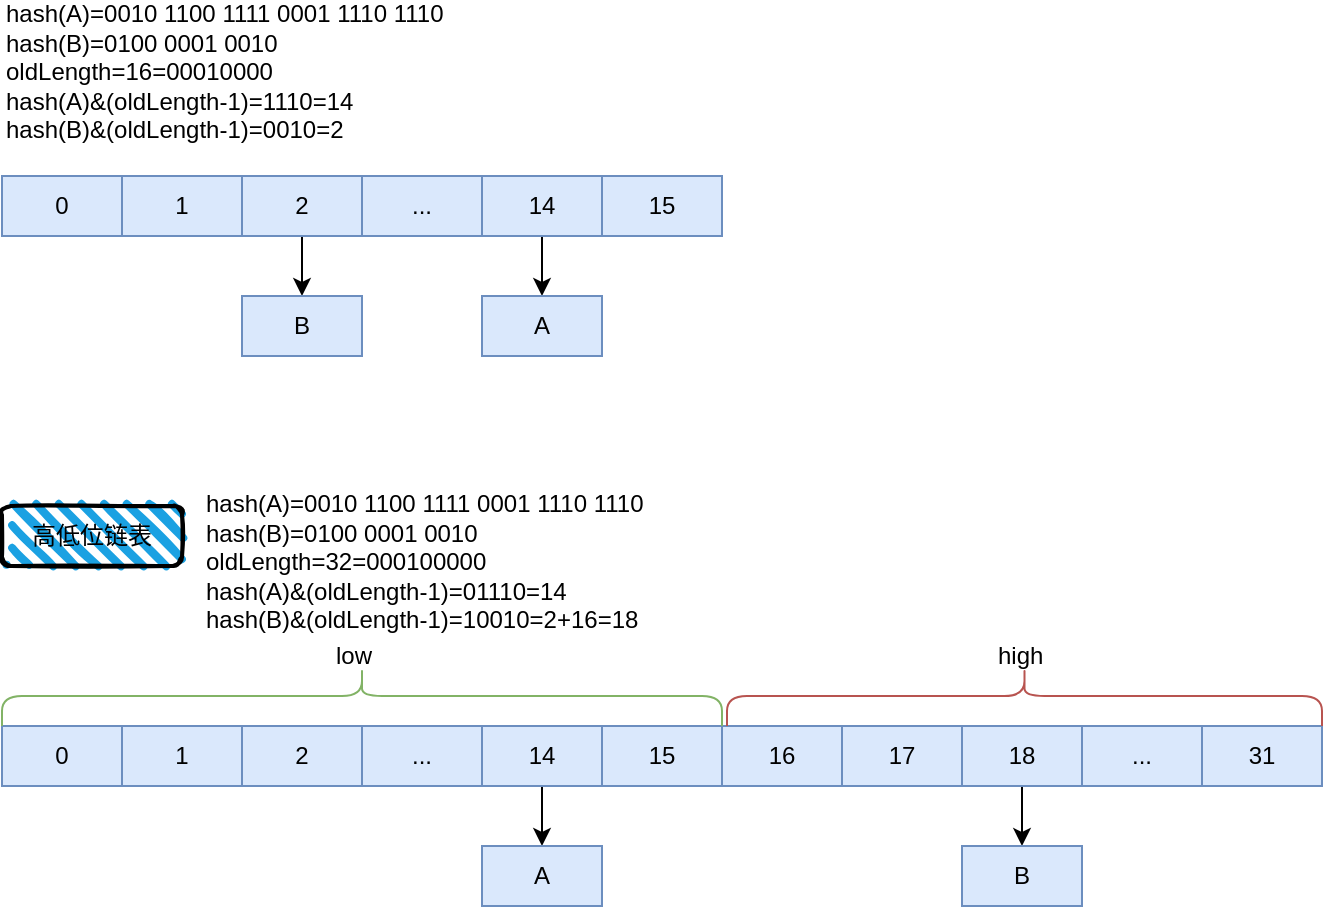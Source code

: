 <mxfile version="22.1.7" type="github">
  <diagram name="第 1 页" id="isn1Cu2503PfdI5gO5kN">
    <mxGraphModel dx="1426" dy="759" grid="1" gridSize="10" guides="1" tooltips="1" connect="1" arrows="1" fold="1" page="1" pageScale="1" pageWidth="827" pageHeight="1169" math="0" shadow="0">
      <root>
        <mxCell id="0" />
        <mxCell id="1" parent="0" />
        <mxCell id="ahwWnJTDRQThEhroogag-1" value="0" style="rounded=0;whiteSpace=wrap;html=1;fillColor=#dae8fc;strokeColor=#6c8ebf;" parent="1" vertex="1">
          <mxGeometry x="20" y="180" width="60" height="30" as="geometry" />
        </mxCell>
        <mxCell id="ahwWnJTDRQThEhroogag-2" value="1" style="rounded=0;whiteSpace=wrap;html=1;fillColor=#dae8fc;strokeColor=#6c8ebf;" parent="1" vertex="1">
          <mxGeometry x="80" y="180" width="60" height="30" as="geometry" />
        </mxCell>
        <mxCell id="SiWrspfLqqCoKdUYnv76-4" style="edgeStyle=orthogonalEdgeStyle;rounded=0;orthogonalLoop=1;jettySize=auto;html=1;entryX=0.5;entryY=0;entryDx=0;entryDy=0;exitX=0.5;exitY=1;exitDx=0;exitDy=0;" edge="1" parent="1" source="SiWrspfLqqCoKdUYnv76-2" target="ahwWnJTDRQThEhroogag-7">
          <mxGeometry relative="1" as="geometry">
            <mxPoint x="170" y="210" as="sourcePoint" />
          </mxGeometry>
        </mxCell>
        <mxCell id="SiWrspfLqqCoKdUYnv76-6" style="edgeStyle=orthogonalEdgeStyle;rounded=0;orthogonalLoop=1;jettySize=auto;html=1;exitX=0.5;exitY=1;exitDx=0;exitDy=0;entryX=0.5;entryY=0;entryDx=0;entryDy=0;" edge="1" parent="1" source="ahwWnJTDRQThEhroogag-3" target="SiWrspfLqqCoKdUYnv76-5">
          <mxGeometry relative="1" as="geometry" />
        </mxCell>
        <mxCell id="ahwWnJTDRQThEhroogag-3" value="2" style="rounded=0;whiteSpace=wrap;html=1;fillColor=#dae8fc;strokeColor=#6c8ebf;" parent="1" vertex="1">
          <mxGeometry x="140" y="180" width="60" height="30" as="geometry" />
        </mxCell>
        <mxCell id="ahwWnJTDRQThEhroogag-7" value="A" style="rounded=0;whiteSpace=wrap;html=1;fillColor=#dae8fc;strokeColor=#6c8ebf;" parent="1" vertex="1">
          <mxGeometry x="260" y="240" width="60" height="30" as="geometry" />
        </mxCell>
        <mxCell id="ahwWnJTDRQThEhroogag-24" value="高低位链表" style="rounded=1;whiteSpace=wrap;html=1;strokeWidth=2;fillWeight=4;hachureGap=8;hachureAngle=45;fillColor=#1ba1e2;sketch=1;" parent="1" vertex="1">
          <mxGeometry x="20" y="345" width="90" height="30" as="geometry" />
        </mxCell>
        <mxCell id="SiWrspfLqqCoKdUYnv76-1" value="..." style="rounded=0;whiteSpace=wrap;html=1;fillColor=#dae8fc;strokeColor=#6c8ebf;" vertex="1" parent="1">
          <mxGeometry x="200" y="180" width="60" height="30" as="geometry" />
        </mxCell>
        <mxCell id="SiWrspfLqqCoKdUYnv76-2" value="14" style="rounded=0;whiteSpace=wrap;html=1;fillColor=#dae8fc;strokeColor=#6c8ebf;" vertex="1" parent="1">
          <mxGeometry x="260" y="180" width="60" height="30" as="geometry" />
        </mxCell>
        <mxCell id="SiWrspfLqqCoKdUYnv76-3" value="15" style="rounded=0;whiteSpace=wrap;html=1;fillColor=#dae8fc;strokeColor=#6c8ebf;" vertex="1" parent="1">
          <mxGeometry x="320" y="180" width="60" height="30" as="geometry" />
        </mxCell>
        <mxCell id="SiWrspfLqqCoKdUYnv76-5" value="B" style="rounded=0;whiteSpace=wrap;html=1;fillColor=#dae8fc;strokeColor=#6c8ebf;" vertex="1" parent="1">
          <mxGeometry x="140" y="240" width="60" height="30" as="geometry" />
        </mxCell>
        <mxCell id="SiWrspfLqqCoKdUYnv76-7" value="0" style="rounded=0;whiteSpace=wrap;html=1;fillColor=#dae8fc;strokeColor=#6c8ebf;" vertex="1" parent="1">
          <mxGeometry x="20" y="455" width="60" height="30" as="geometry" />
        </mxCell>
        <mxCell id="SiWrspfLqqCoKdUYnv76-8" value="1" style="rounded=0;whiteSpace=wrap;html=1;fillColor=#dae8fc;strokeColor=#6c8ebf;" vertex="1" parent="1">
          <mxGeometry x="80" y="455" width="60" height="30" as="geometry" />
        </mxCell>
        <mxCell id="SiWrspfLqqCoKdUYnv76-9" style="edgeStyle=orthogonalEdgeStyle;rounded=0;orthogonalLoop=1;jettySize=auto;html=1;entryX=0.5;entryY=0;entryDx=0;entryDy=0;exitX=0.5;exitY=1;exitDx=0;exitDy=0;" edge="1" parent="1" source="SiWrspfLqqCoKdUYnv76-14" target="SiWrspfLqqCoKdUYnv76-12">
          <mxGeometry relative="1" as="geometry">
            <mxPoint x="170" y="485" as="sourcePoint" />
          </mxGeometry>
        </mxCell>
        <mxCell id="SiWrspfLqqCoKdUYnv76-11" value="2" style="rounded=0;whiteSpace=wrap;html=1;fillColor=#dae8fc;strokeColor=#6c8ebf;" vertex="1" parent="1">
          <mxGeometry x="140" y="455" width="60" height="30" as="geometry" />
        </mxCell>
        <mxCell id="SiWrspfLqqCoKdUYnv76-12" value="A" style="rounded=0;whiteSpace=wrap;html=1;fillColor=#dae8fc;strokeColor=#6c8ebf;" vertex="1" parent="1">
          <mxGeometry x="260" y="515" width="60" height="30" as="geometry" />
        </mxCell>
        <mxCell id="SiWrspfLqqCoKdUYnv76-13" value="..." style="rounded=0;whiteSpace=wrap;html=1;fillColor=#dae8fc;strokeColor=#6c8ebf;" vertex="1" parent="1">
          <mxGeometry x="200" y="455" width="60" height="30" as="geometry" />
        </mxCell>
        <mxCell id="SiWrspfLqqCoKdUYnv76-14" value="14" style="rounded=0;whiteSpace=wrap;html=1;fillColor=#dae8fc;strokeColor=#6c8ebf;" vertex="1" parent="1">
          <mxGeometry x="260" y="455" width="60" height="30" as="geometry" />
        </mxCell>
        <mxCell id="SiWrspfLqqCoKdUYnv76-15" value="15" style="rounded=0;whiteSpace=wrap;html=1;fillColor=#dae8fc;strokeColor=#6c8ebf;" vertex="1" parent="1">
          <mxGeometry x="320" y="455" width="60" height="30" as="geometry" />
        </mxCell>
        <mxCell id="SiWrspfLqqCoKdUYnv76-17" value="16" style="rounded=0;whiteSpace=wrap;html=1;fillColor=#dae8fc;strokeColor=#6c8ebf;" vertex="1" parent="1">
          <mxGeometry x="380" y="455" width="60" height="30" as="geometry" />
        </mxCell>
        <mxCell id="SiWrspfLqqCoKdUYnv76-18" value="17" style="rounded=0;whiteSpace=wrap;html=1;fillColor=#dae8fc;strokeColor=#6c8ebf;" vertex="1" parent="1">
          <mxGeometry x="440" y="455" width="60" height="30" as="geometry" />
        </mxCell>
        <mxCell id="SiWrspfLqqCoKdUYnv76-20" style="edgeStyle=orthogonalEdgeStyle;rounded=0;orthogonalLoop=1;jettySize=auto;html=1;exitX=0.5;exitY=1;exitDx=0;exitDy=0;entryX=0.5;entryY=0;entryDx=0;entryDy=0;" edge="1" parent="1" source="SiWrspfLqqCoKdUYnv76-21" target="SiWrspfLqqCoKdUYnv76-26">
          <mxGeometry relative="1" as="geometry" />
        </mxCell>
        <mxCell id="SiWrspfLqqCoKdUYnv76-21" value="18" style="rounded=0;whiteSpace=wrap;html=1;fillColor=#dae8fc;strokeColor=#6c8ebf;" vertex="1" parent="1">
          <mxGeometry x="500" y="455" width="60" height="30" as="geometry" />
        </mxCell>
        <mxCell id="SiWrspfLqqCoKdUYnv76-23" value="..." style="rounded=0;whiteSpace=wrap;html=1;fillColor=#dae8fc;strokeColor=#6c8ebf;" vertex="1" parent="1">
          <mxGeometry x="560" y="455" width="60" height="30" as="geometry" />
        </mxCell>
        <mxCell id="SiWrspfLqqCoKdUYnv76-24" value="31" style="rounded=0;whiteSpace=wrap;html=1;fillColor=#dae8fc;strokeColor=#6c8ebf;" vertex="1" parent="1">
          <mxGeometry x="620" y="455" width="60" height="30" as="geometry" />
        </mxCell>
        <mxCell id="SiWrspfLqqCoKdUYnv76-26" value="B" style="rounded=0;whiteSpace=wrap;html=1;fillColor=#dae8fc;strokeColor=#6c8ebf;" vertex="1" parent="1">
          <mxGeometry x="500" y="515" width="60" height="30" as="geometry" />
        </mxCell>
        <mxCell id="SiWrspfLqqCoKdUYnv76-27" value="hash(A)=0010 1100 1111 0001 1110 1110&lt;br&gt;&lt;span class=&quot;lark-record-clipboard&quot; data-lark-record-format=&quot;docx/text&quot; data-lark-record-data=&quot;{&amp;quot;rootId&amp;quot;:&amp;quot;Y223dMbC8odBP5xUrH3c6lRVnVh&amp;quot;,&amp;quot;text&amp;quot;:{&amp;quot;initialAttributedTexts&amp;quot;:{&amp;quot;text&amp;quot;:{&amp;quot;0&amp;quot;:&amp;quot;0010 1100 1111 0001 1110 1110&amp;quot;},&amp;quot;attribs&amp;quot;:{&amp;quot;0&amp;quot;:&amp;quot;*0+t&amp;quot;}},&amp;quot;apool&amp;quot;:{&amp;quot;numToAttrib&amp;quot;:{&amp;quot;0&amp;quot;:[&amp;quot;author&amp;quot;,&amp;quot;7121550569587802115&amp;quot;]},&amp;quot;nextNum&amp;quot;:1}},&amp;quot;type&amp;quot;:&amp;quot;text&amp;quot;,&amp;quot;referenceRecordMap&amp;quot;:{},&amp;quot;extra&amp;quot;:{&amp;quot;mention_page_title&amp;quot;:{},&amp;quot;external_mention_url&amp;quot;:{}},&amp;quot;isKeepQuoteContainer&amp;quot;:false,&amp;quot;isFromCode&amp;quot;:false,&amp;quot;selection&amp;quot;:[{&amp;quot;id&amp;quot;:229,&amp;quot;type&amp;quot;:&amp;quot;text&amp;quot;,&amp;quot;selection&amp;quot;:{&amp;quot;start&amp;quot;:13,&amp;quot;end&amp;quot;:42},&amp;quot;recordId&amp;quot;:&amp;quot;IN1YdTeqBob8PHxOIo6cEVPVnLn&amp;quot;}],&amp;quot;payloadMap&amp;quot;:{},&amp;quot;isCut&amp;quot;:false}&quot;&gt;hash(B)=0100 0001 0010&lt;br&gt;oldLength=16=00010000&lt;br style=&quot;border-color: var(--border-color);&quot;&gt;&lt;div data-docx-has-block-data=&quot;false&quot; data-page-id=&quot;Y223dMbC8odBP5xUrH3c6lRVnVh&quot;&gt;&lt;div class=&quot;old-record-id-MfLGdqeAFol0cdx5uXkcTbtengd&quot;&gt;hash(A)&amp;amp;(oldLength-1)=1110=14&lt;/div&gt;&lt;div class=&quot;old-record-id-MfLGdqeAFol0cdx5uXkcTbtengd&quot;&gt;&lt;div style=&quot;border-color: var(--border-color);&quot; data-docx-has-block-data=&quot;false&quot; data-page-id=&quot;Y223dMbC8odBP5xUrH3c6lRVnVh&quot;&gt;&lt;div style=&quot;border-color: var(--border-color);&quot; class=&quot;old-record-id-MfLGdqeAFol0cdx5uXkcTbtengd&quot;&gt;hash(B)&amp;amp;(oldLength-1)=0010=2&lt;/div&gt;&lt;div&gt;&lt;br&gt;&lt;/div&gt;&lt;/div&gt;&lt;/div&gt;&lt;/div&gt;&lt;span class=&quot;lark-record-clipboard&quot; data-lark-record-format=&quot;docx/text&quot; data-lark-record-data=&quot;{&amp;quot;rootId&amp;quot;:&amp;quot;Y223dMbC8odBP5xUrH3c6lRVnVh&amp;quot;,&amp;quot;text&amp;quot;:{&amp;quot;initialAttributedTexts&amp;quot;:{&amp;quot;text&amp;quot;:{&amp;quot;0&amp;quot;:&amp;quot;0100 0001 0010&amp;quot;},&amp;quot;attribs&amp;quot;:{&amp;quot;0&amp;quot;:&amp;quot;*0+e&amp;quot;}},&amp;quot;apool&amp;quot;:{&amp;quot;numToAttrib&amp;quot;:{&amp;quot;0&amp;quot;:[&amp;quot;author&amp;quot;,&amp;quot;7121550569587802115&amp;quot;]},&amp;quot;nextNum&amp;quot;:1}},&amp;quot;type&amp;quot;:&amp;quot;text&amp;quot;,&amp;quot;referenceRecordMap&amp;quot;:{},&amp;quot;extra&amp;quot;:{&amp;quot;mention_page_title&amp;quot;:{},&amp;quot;external_mention_url&amp;quot;:{}},&amp;quot;isKeepQuoteContainer&amp;quot;:false,&amp;quot;isFromCode&amp;quot;:false,&amp;quot;selection&amp;quot;:[{&amp;quot;id&amp;quot;:218,&amp;quot;type&amp;quot;:&amp;quot;text&amp;quot;,&amp;quot;selection&amp;quot;:{&amp;quot;start&amp;quot;:8,&amp;quot;end&amp;quot;:22},&amp;quot;recordId&amp;quot;:&amp;quot;BmqHdPnKqoqBXzxYA9KcRn11nDb&amp;quot;}],&amp;quot;payloadMap&amp;quot;:{},&amp;quot;isCut&amp;quot;:false}&quot;&gt;&lt;/span&gt;&lt;/span&gt;" style="text;html=1;strokeColor=none;fillColor=none;align=left;verticalAlign=middle;whiteSpace=wrap;rounded=0;" vertex="1" parent="1">
          <mxGeometry x="20" y="120" width="300" height="30" as="geometry" />
        </mxCell>
        <mxCell id="SiWrspfLqqCoKdUYnv76-28" value="hash(A)=0010 1100 1111 0001 1110 1110&lt;br&gt;&lt;span class=&quot;lark-record-clipboard&quot; data-lark-record-format=&quot;docx/text&quot; data-lark-record-data=&quot;{&amp;quot;rootId&amp;quot;:&amp;quot;Y223dMbC8odBP5xUrH3c6lRVnVh&amp;quot;,&amp;quot;text&amp;quot;:{&amp;quot;initialAttributedTexts&amp;quot;:{&amp;quot;text&amp;quot;:{&amp;quot;0&amp;quot;:&amp;quot;0010 1100 1111 0001 1110 1110&amp;quot;},&amp;quot;attribs&amp;quot;:{&amp;quot;0&amp;quot;:&amp;quot;*0+t&amp;quot;}},&amp;quot;apool&amp;quot;:{&amp;quot;numToAttrib&amp;quot;:{&amp;quot;0&amp;quot;:[&amp;quot;author&amp;quot;,&amp;quot;7121550569587802115&amp;quot;]},&amp;quot;nextNum&amp;quot;:1}},&amp;quot;type&amp;quot;:&amp;quot;text&amp;quot;,&amp;quot;referenceRecordMap&amp;quot;:{},&amp;quot;extra&amp;quot;:{&amp;quot;mention_page_title&amp;quot;:{},&amp;quot;external_mention_url&amp;quot;:{}},&amp;quot;isKeepQuoteContainer&amp;quot;:false,&amp;quot;isFromCode&amp;quot;:false,&amp;quot;selection&amp;quot;:[{&amp;quot;id&amp;quot;:229,&amp;quot;type&amp;quot;:&amp;quot;text&amp;quot;,&amp;quot;selection&amp;quot;:{&amp;quot;start&amp;quot;:13,&amp;quot;end&amp;quot;:42},&amp;quot;recordId&amp;quot;:&amp;quot;IN1YdTeqBob8PHxOIo6cEVPVnLn&amp;quot;}],&amp;quot;payloadMap&amp;quot;:{},&amp;quot;isCut&amp;quot;:false}&quot;&gt;hash(B)=0100 0001 0010&lt;br&gt;oldLength=32=000100000&lt;br style=&quot;border-color: var(--border-color);&quot;&gt;&lt;div data-docx-has-block-data=&quot;false&quot; data-page-id=&quot;Y223dMbC8odBP5xUrH3c6lRVnVh&quot;&gt;&lt;div class=&quot;old-record-id-MfLGdqeAFol0cdx5uXkcTbtengd&quot;&gt;hash(A)&amp;amp;(oldLength-1)=01110=14&lt;/div&gt;&lt;div class=&quot;old-record-id-MfLGdqeAFol0cdx5uXkcTbtengd&quot;&gt;&lt;div style=&quot;border-color: var(--border-color);&quot; data-docx-has-block-data=&quot;false&quot; data-page-id=&quot;Y223dMbC8odBP5xUrH3c6lRVnVh&quot;&gt;&lt;div style=&quot;border-color: var(--border-color);&quot; class=&quot;old-record-id-MfLGdqeAFol0cdx5uXkcTbtengd&quot;&gt;hash(B)&amp;amp;(oldLength-1)=10010=2+16=18&lt;/div&gt;&lt;div&gt;&lt;br&gt;&lt;/div&gt;&lt;/div&gt;&lt;/div&gt;&lt;/div&gt;&lt;span class=&quot;lark-record-clipboard&quot; data-lark-record-format=&quot;docx/text&quot; data-lark-record-data=&quot;{&amp;quot;rootId&amp;quot;:&amp;quot;Y223dMbC8odBP5xUrH3c6lRVnVh&amp;quot;,&amp;quot;text&amp;quot;:{&amp;quot;initialAttributedTexts&amp;quot;:{&amp;quot;text&amp;quot;:{&amp;quot;0&amp;quot;:&amp;quot;0100 0001 0010&amp;quot;},&amp;quot;attribs&amp;quot;:{&amp;quot;0&amp;quot;:&amp;quot;*0+e&amp;quot;}},&amp;quot;apool&amp;quot;:{&amp;quot;numToAttrib&amp;quot;:{&amp;quot;0&amp;quot;:[&amp;quot;author&amp;quot;,&amp;quot;7121550569587802115&amp;quot;]},&amp;quot;nextNum&amp;quot;:1}},&amp;quot;type&amp;quot;:&amp;quot;text&amp;quot;,&amp;quot;referenceRecordMap&amp;quot;:{},&amp;quot;extra&amp;quot;:{&amp;quot;mention_page_title&amp;quot;:{},&amp;quot;external_mention_url&amp;quot;:{}},&amp;quot;isKeepQuoteContainer&amp;quot;:false,&amp;quot;isFromCode&amp;quot;:false,&amp;quot;selection&amp;quot;:[{&amp;quot;id&amp;quot;:218,&amp;quot;type&amp;quot;:&amp;quot;text&amp;quot;,&amp;quot;selection&amp;quot;:{&amp;quot;start&amp;quot;:8,&amp;quot;end&amp;quot;:22},&amp;quot;recordId&amp;quot;:&amp;quot;BmqHdPnKqoqBXzxYA9KcRn11nDb&amp;quot;}],&amp;quot;payloadMap&amp;quot;:{},&amp;quot;isCut&amp;quot;:false}&quot;&gt;&lt;/span&gt;&lt;/span&gt;" style="text;html=1;strokeColor=none;fillColor=none;align=left;verticalAlign=middle;whiteSpace=wrap;rounded=0;" vertex="1" parent="1">
          <mxGeometry x="120" y="365" width="300" height="30" as="geometry" />
        </mxCell>
        <mxCell id="SiWrspfLqqCoKdUYnv76-29" value="" style="shape=curlyBracket;whiteSpace=wrap;html=1;rounded=1;flipH=1;labelPosition=right;verticalLabelPosition=middle;align=left;verticalAlign=middle;rotation=-90;fillColor=#d5e8d4;strokeColor=#82b366;" vertex="1" parent="1">
          <mxGeometry x="185" y="260" width="30" height="360" as="geometry" />
        </mxCell>
        <mxCell id="SiWrspfLqqCoKdUYnv76-30" value="low" style="text;html=1;strokeColor=none;fillColor=none;align=left;verticalAlign=middle;whiteSpace=wrap;rounded=0;" vertex="1" parent="1">
          <mxGeometry x="185" y="405" width="40" height="30" as="geometry" />
        </mxCell>
        <mxCell id="SiWrspfLqqCoKdUYnv76-32" value="high" style="text;html=1;strokeColor=none;fillColor=none;align=left;verticalAlign=middle;whiteSpace=wrap;rounded=0;" vertex="1" parent="1">
          <mxGeometry x="516.25" y="405" width="40" height="30" as="geometry" />
        </mxCell>
        <mxCell id="SiWrspfLqqCoKdUYnv76-33" value="" style="shape=curlyBracket;whiteSpace=wrap;html=1;rounded=1;flipH=1;labelPosition=right;verticalLabelPosition=middle;align=left;verticalAlign=middle;rotation=-90;fillColor=#f8cecc;strokeColor=#b85450;" vertex="1" parent="1">
          <mxGeometry x="516.25" y="291.25" width="30" height="297.5" as="geometry" />
        </mxCell>
      </root>
    </mxGraphModel>
  </diagram>
</mxfile>

